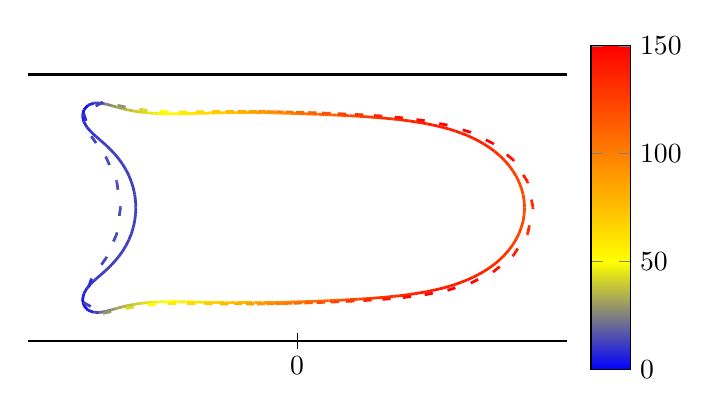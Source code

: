 \begin{tikzpicture}[scale=1.0]

\begin{axis}[
  hide axis,
  axis equal image,
  xmin = -05,
  xmax = +05,
  ymin = -3.0,
  ymax = +3.0,
  xtick = \empty,
  ytick = \empty,
  colorbar,
]

\addplot[line width=1pt,mesh,point meta=explicit,point meta min = 0, point meta max = 150]coordinates{
(-5.866e-01,1.759e+00) [8.737e+01]
(-6.272e-01,1.759e+00) [8.646e+01]
(-6.681e-01,1.76e+00) [8.552e+01]
(-7.094e-01,1.76e+00) [8.459e+01]
(-7.513e-01,1.761e+00) [8.363e+01]
(-7.939e-01,1.761e+00) [8.267e+01]
(-8.374e-01,1.762e+00) [8.168e+01]
(-8.821e-01,1.762e+00) [8.068e+01]
(-9.28e-01,1.762e+00) [7.963e+01]
(-9.753e-01,1.762e+00) [7.858e+01]
(-1.024e+00,1.762e+00) [7.748e+01]
(-1.074e+00,1.762e+00) [7.637e+01]
(-1.126e+00,1.762e+00) [7.521e+01]
(-1.18e+00,1.761e+00) [7.404e+01]
(-1.236e+00,1.761e+00) [7.282e+01]
(-1.293e+00,1.76e+00) [7.159e+01]
(-1.353e+00,1.759e+00) [7.031e+01]
(-1.414e+00,1.758e+00) [6.902e+01]
(-1.477e+00,1.757e+00) [6.769e+01]
(-1.543e+00,1.756e+00) [6.635e+01]
(-1.61e+00,1.754e+00) [6.497e+01]
(-1.68e+00,1.752e+00) [6.359e+01]
(-1.751e+00,1.751e+00) [6.218e+01]
(-1.825e+00,1.749e+00) [6.077e+01]
(-1.9e+00,1.747e+00) [5.934e+01]
(-1.978e+00,1.745e+00) [5.79e+01]
(-2.057e+00,1.744e+00) [5.645e+01]
(-2.139e+00,1.742e+00) [5.5e+01]
(-2.222e+00,1.741e+00) [5.354e+01]
(-2.308e+00,1.74e+00) [5.207e+01]
(-2.395e+00,1.741e+00) [5.058e+01]
(-2.484e+00,1.742e+00) [4.907e+01]
(-2.575e+00,1.745e+00) [4.754e+01]
(-2.668e+00,1.75e+00) [4.597e+01]
(-2.762e+00,1.757e+00) [4.434e+01]
(-2.858e+00,1.766e+00) [4.263e+01]
(-2.955e+00,1.779e+00) [4.083e+01]
(-3.054e+00,1.795e+00) [3.886e+01]
(-3.153e+00,1.815e+00) [3.67e+01]
(-3.253e+00,1.839e+00) [3.421e+01]
(-3.354e+00,1.866e+00) [3.131e+01]
(-3.456e+00,1.895e+00) [2.771e+01]
(-3.559e+00,1.923e+00) [2.318e+01]
(-3.666e+00,1.941e+00) [1.735e+01]
(-3.776e+00,1.938e+00) [1.055e+01]
(-3.88e+00,1.9e+00) [4.761e+00]
(-3.956e+00,1.818e+00) [2.755e+00]
(-3.983e+00,1.708e+00) [4.723e+00]
(-3.961e+00,1.596e+00) [7.465e+00]
(-3.904e+00,1.495e+00) [9.639e+00]
(-3.828e+00,1.407e+00) [1.089e+01]
(-3.742e+00,1.327e+00) [1.169e+01]
(-3.652e+00,1.249e+00) [1.212e+01]
(-3.563e+00,1.171e+00) [1.242e+01]
(-3.476e+00,1.088e+00) [1.255e+01]
(-3.393e+00,1.001e+00) [1.268e+01]
(-3.315e+00,9.083e-01) [1.27e+01]
(-3.244e+00,8.096e-01) [1.276e+01]
(-3.18e+00,7.054e-01) [1.273e+01]
(-3.125e+00,5.961e-01) [1.277e+01]
(-3.079e+00,4.824e-01) [1.273e+01]
(-3.043e+00,3.65e-01) [1.276e+01]
(-3.017e+00,2.449e-01) [1.272e+01]
(-3.001e+00,1.229e-01) [1.275e+01]
(-2.996e+00,-2.929e-09) [1.271e+01]
(-3.001e+00,-1.229e-01) [1.275e+01]
(-3.017e+00,-2.449e-01) [1.272e+01]
(-3.043e+00,-3.65e-01) [1.276e+01]
(-3.079e+00,-4.824e-01) [1.273e+01]
(-3.125e+00,-5.961e-01) [1.277e+01]
(-3.18e+00,-7.054e-01) [1.273e+01]
(-3.244e+00,-8.096e-01) [1.276e+01]
(-3.315e+00,-9.083e-01) [1.27e+01]
(-3.393e+00,-1.001e+00) [1.268e+01]
(-3.476e+00,-1.088e+00) [1.255e+01]
(-3.563e+00,-1.171e+00) [1.242e+01]
(-3.652e+00,-1.249e+00) [1.212e+01]
(-3.742e+00,-1.327e+00) [1.169e+01]
(-3.828e+00,-1.407e+00) [1.089e+01]
(-3.904e+00,-1.495e+00) [9.639e+00]
(-3.961e+00,-1.596e+00) [7.465e+00]
(-3.983e+00,-1.708e+00) [4.723e+00]
(-3.956e+00,-1.818e+00) [2.755e+00]
(-3.88e+00,-1.9e+00) [4.761e+00]
(-3.776e+00,-1.938e+00) [1.055e+01]
(-3.666e+00,-1.941e+00) [1.735e+01]
(-3.559e+00,-1.923e+00) [2.318e+01]
(-3.456e+00,-1.895e+00) [2.771e+01]
(-3.354e+00,-1.866e+00) [3.131e+01]
(-3.253e+00,-1.839e+00) [3.421e+01]
(-3.153e+00,-1.815e+00) [3.67e+01]
(-3.054e+00,-1.795e+00) [3.886e+01]
(-2.955e+00,-1.779e+00) [4.083e+01]
(-2.858e+00,-1.766e+00) [4.263e+01]
(-2.762e+00,-1.757e+00) [4.434e+01]
(-2.668e+00,-1.75e+00) [4.597e+01]
(-2.575e+00,-1.745e+00) [4.754e+01]
(-2.484e+00,-1.742e+00) [4.907e+01]
(-2.395e+00,-1.741e+00) [5.058e+01]
(-2.308e+00,-1.74e+00) [5.207e+01]
(-2.222e+00,-1.741e+00) [5.354e+01]
(-2.139e+00,-1.742e+00) [5.5e+01]
(-2.057e+00,-1.744e+00) [5.645e+01]
(-1.978e+00,-1.745e+00) [5.79e+01]
(-1.9e+00,-1.747e+00) [5.934e+01]
(-1.825e+00,-1.749e+00) [6.077e+01]
(-1.751e+00,-1.751e+00) [6.218e+01]
(-1.68e+00,-1.752e+00) [6.359e+01]
(-1.61e+00,-1.754e+00) [6.497e+01]
(-1.543e+00,-1.756e+00) [6.635e+01]
(-1.477e+00,-1.757e+00) [6.769e+01]
(-1.414e+00,-1.758e+00) [6.902e+01]
(-1.353e+00,-1.759e+00) [7.031e+01]
(-1.293e+00,-1.76e+00) [7.159e+01]
(-1.236e+00,-1.761e+00) [7.282e+01]
(-1.18e+00,-1.761e+00) [7.404e+01]
(-1.126e+00,-1.762e+00) [7.521e+01]
(-1.074e+00,-1.762e+00) [7.637e+01]
(-1.024e+00,-1.762e+00) [7.748e+01]
(-9.753e-01,-1.762e+00) [7.858e+01]
(-9.28e-01,-1.762e+00) [7.963e+01]
(-8.821e-01,-1.762e+00) [8.068e+01]
(-8.374e-01,-1.762e+00) [8.168e+01]
(-7.939e-01,-1.761e+00) [8.267e+01]
(-7.513e-01,-1.761e+00) [8.363e+01]
(-7.094e-01,-1.76e+00) [8.459e+01]
(-6.681e-01,-1.76e+00) [8.552e+01]
(-6.272e-01,-1.759e+00) [8.646e+01]
(-5.866e-01,-1.759e+00) [8.737e+01]
(-5.459e-01,-1.758e+00) [8.831e+01]
(-5.051e-01,-1.758e+00) [8.922e+01]
(-4.638e-01,-1.757e+00) [9.017e+01]
(-4.219e-01,-1.756e+00) [9.111e+01]
(-3.793e-01,-1.755e+00) [9.209e+01]
(-3.358e-01,-1.754e+00) [9.306e+01]
(-2.911e-01,-1.753e+00) [9.408e+01]
(-2.453e-01,-1.752e+00) [9.511e+01]
(-1.98e-01,-1.751e+00) [9.617e+01]
(-1.493e-01,-1.749e+00) [9.726e+01]
(-9.898e-02,-1.748e+00) [9.838e+01]
(-4.701e-02,-1.746e+00) [9.953e+01]
(6.712e-03,-1.745e+00) [1.007e+02]
(6.224e-02,-1.743e+00) [1.019e+02]
(1.196e-01,-1.741e+00) [1.032e+02]
(1.789e-01,-1.739e+00) [1.045e+02]
(2.402e-01,-1.737e+00) [1.058e+02]
(3.034e-01,-1.734e+00) [1.071e+02]
(3.686e-01,-1.732e+00) [1.085e+02]
(4.358e-01,-1.729e+00) [1.099e+02]
(5.051e-01,-1.726e+00) [1.113e+02]
(5.763e-01,-1.723e+00) [1.127e+02]
(6.496e-01,-1.72e+00) [1.142e+02]
(7.249e-01,-1.716e+00) [1.157e+02]
(8.022e-01,-1.713e+00) [1.172e+02]
(8.815e-01,-1.709e+00) [1.187e+02]
(9.627e-01,-1.704e+00) [1.202e+02]
(1.046e+00,-1.7e+00) [1.217e+02]
(1.131e+00,-1.695e+00) [1.231e+02]
(1.218e+00,-1.689e+00) [1.246e+02]
(1.307e+00,-1.683e+00) [1.261e+02]
(1.397e+00,-1.677e+00) [1.275e+02]
(1.49e+00,-1.669e+00) [1.289e+02]
(1.584e+00,-1.662e+00) [1.302e+02]
(1.68e+00,-1.653e+00) [1.315e+02]
(1.777e+00,-1.643e+00) [1.327e+02]
(1.876e+00,-1.633e+00) [1.338e+02]
(1.977e+00,-1.621e+00) [1.349e+02]
(2.078e+00,-1.607e+00) [1.358e+02]
(2.181e+00,-1.592e+00) [1.367e+02]
(2.286e+00,-1.575e+00) [1.374e+02]
(2.391e+00,-1.556e+00) [1.38e+02]
(2.497e+00,-1.535e+00) [1.384e+02]
(2.604e+00,-1.511e+00) [1.387e+02]
(2.712e+00,-1.484e+00) [1.388e+02]
(2.82e+00,-1.454e+00) [1.388e+02]
(2.928e+00,-1.42e+00) [1.386e+02]
(3.035e+00,-1.381e+00) [1.382e+02]
(3.143e+00,-1.339e+00) [1.376e+02]
(3.249e+00,-1.291e+00) [1.369e+02]
(3.353e+00,-1.238e+00) [1.36e+02]
(3.456e+00,-1.179e+00) [1.35e+02]
(3.556e+00,-1.115e+00) [1.338e+02]
(3.653e+00,-1.044e+00) [1.324e+02]
(3.745e+00,-9.656e-01) [1.31e+02]
(3.832e+00,-8.81e-01) [1.294e+02]
(3.912e+00,-7.897e-01) [1.278e+02]
(3.985e+00,-6.918e-01) [1.263e+02]
(4.05e+00,-5.876e-01) [1.247e+02]
(4.104e+00,-4.777e-01) [1.233e+02]
(4.148e+00,-3.63e-01) [1.221e+02]
(4.181e+00,-2.443e-01) [1.212e+02]
(4.2e+00,-1.228e-01) [1.206e+02]
(4.207e+00,2.899e-09) [1.204e+02]
(4.2e+00,1.228e-01) [1.206e+02]
(4.181e+00,2.443e-01) [1.212e+02]
(4.148e+00,3.63e-01) [1.221e+02]
(4.104e+00,4.777e-01) [1.233e+02]
(4.05e+00,5.876e-01) [1.247e+02]
(3.985e+00,6.918e-01) [1.263e+02]
(3.912e+00,7.897e-01) [1.278e+02]
(3.832e+00,8.81e-01) [1.294e+02]
(3.745e+00,9.656e-01) [1.31e+02]
(3.653e+00,1.044e+00) [1.324e+02]
(3.556e+00,1.115e+00) [1.338e+02]
(3.456e+00,1.179e+00) [1.35e+02]
(3.353e+00,1.238e+00) [1.36e+02]
(3.249e+00,1.291e+00) [1.369e+02]
(3.143e+00,1.339e+00) [1.376e+02]
(3.035e+00,1.381e+00) [1.382e+02]
(2.928e+00,1.42e+00) [1.386e+02]
(2.82e+00,1.454e+00) [1.388e+02]
(2.712e+00,1.484e+00) [1.388e+02]
(2.604e+00,1.511e+00) [1.387e+02]
(2.497e+00,1.535e+00) [1.384e+02]
(2.391e+00,1.556e+00) [1.38e+02]
(2.286e+00,1.575e+00) [1.374e+02]
(2.181e+00,1.592e+00) [1.367e+02]
(2.078e+00,1.607e+00) [1.358e+02]
(1.977e+00,1.621e+00) [1.349e+02]
(1.876e+00,1.633e+00) [1.338e+02]
(1.777e+00,1.643e+00) [1.327e+02]
(1.68e+00,1.653e+00) [1.315e+02]
(1.584e+00,1.662e+00) [1.302e+02]
(1.49e+00,1.669e+00) [1.289e+02]
(1.397e+00,1.677e+00) [1.275e+02]
(1.307e+00,1.683e+00) [1.261e+02]
(1.218e+00,1.689e+00) [1.246e+02]
(1.131e+00,1.695e+00) [1.231e+02]
(1.046e+00,1.7e+00) [1.217e+02]
(9.627e-01,1.704e+00) [1.202e+02]
(8.815e-01,1.709e+00) [1.187e+02]
(8.022e-01,1.713e+00) [1.172e+02]
(7.249e-01,1.716e+00) [1.157e+02]
(6.496e-01,1.72e+00) [1.142e+02]
(5.763e-01,1.723e+00) [1.127e+02]
(5.051e-01,1.726e+00) [1.113e+02]
(4.358e-01,1.729e+00) [1.099e+02]
(3.686e-01,1.732e+00) [1.085e+02]
(3.034e-01,1.734e+00) [1.071e+02]
(2.402e-01,1.737e+00) [1.058e+02]
(1.789e-01,1.739e+00) [1.045e+02]
(1.196e-01,1.741e+00) [1.032e+02]
(6.224e-02,1.743e+00) [1.019e+02]
(6.712e-03,1.745e+00) [1.007e+02]
(-4.701e-02,1.746e+00) [9.953e+01]
(-9.898e-02,1.748e+00) [9.838e+01]
(-1.493e-01,1.749e+00) [9.726e+01]
(-1.98e-01,1.751e+00) [9.617e+01]
(-2.453e-01,1.752e+00) [9.511e+01]
(-2.911e-01,1.753e+00) [9.408e+01]
(-3.358e-01,1.754e+00) [9.306e+01]
(-3.793e-01,1.755e+00) [9.209e+01]
(-4.219e-01,1.756e+00) [9.111e+01]
(-4.638e-01,1.757e+00) [9.017e+01]
(-5.051e-01,1.758e+00) [8.922e+01]
(-5.459e-01,1.758e+00) [8.831e+01]
(-5.866e-01,1.759e+00) [8.737e+01]
};

\addplot[line width=1pt,loosely dashed,mesh,point meta=explicit,point meta min = 0, point meta max = 150]coordinates{
(-4.115e-01,1.778e+00) [9.803e+01]
(-5.761e-01,1.781e+00) [9.416e+01]
(-7.529e-01,1.783e+00) [9.0e+01]
(-9.513e-01,1.784e+00) [8.536e+01]
(-1.178e+00,1.784e+00) [8.016e+01]
(-1.435e+00,1.782e+00) [7.441e+01]
(-1.725e+00,1.778e+00) [6.821e+01]
(-2.047e+00,1.774e+00) [6.171e+01]
(-2.4e+00,1.777e+00) [5.491e+01]
(-2.781e+00,1.8e+00) [4.745e+01]
(-3.184e+00,1.865e+00) [3.789e+01]
(-3.605e+00,1.957e+00) [2.051e+01]
(-3.966e+00,1.756e+00) [5.152e+00]
(-3.821e+00,1.325e+00) [1.282e+01]
(-3.546e+00,9.314e-01) [1.46e+01]
(-3.349e+00,4.854e-01) [1.507e+01]
(-3.281e+00,-1.11e-09) [1.518e+01]
(-3.349e+00,-4.854e-01) [1.507e+01]
(-3.546e+00,-9.314e-01) [1.46e+01]
(-3.821e+00,-1.325e+00) [1.282e+01]
(-3.966e+00,-1.756e+00) [5.152e+00]
(-3.605e+00,-1.957e+00) [2.051e+01]
(-3.184e+00,-1.865e+00) [3.789e+01]
(-2.781e+00,-1.8e+00) [4.745e+01]
(-2.4e+00,-1.777e+00) [5.491e+01]
(-2.047e+00,-1.774e+00) [6.171e+01]
(-1.725e+00,-1.778e+00) [6.821e+01]
(-1.435e+00,-1.782e+00) [7.441e+01]
(-1.178e+00,-1.784e+00) [8.016e+01]
(-9.513e-01,-1.784e+00) [8.536e+01]
(-7.529e-01,-1.783e+00) [9.0e+01]
(-5.761e-01,-1.781e+00) [9.416e+01]
(-4.115e-01,-1.778e+00) [9.803e+01]
(-2.469e-01,-1.774e+00) [1.019e+02]
(-7.016e-02,-1.77e+00) [1.06e+02]
(1.281e-01,-1.765e+00) [1.105e+02]
(3.54e-01,-1.758e+00) [1.156e+02]
(6.11e-01,-1.748e+00) [1.212e+02]
(9.001e-01,-1.736e+00) [1.271e+02]
(1.221e+00,-1.72e+00) [1.332e+02]
(1.573e+00,-1.698e+00) [1.392e+02]
(1.952e+00,-1.665e+00) [1.445e+02]
(2.357e+00,-1.613e+00) [1.485e+02]
(2.779e+00,-1.53e+00) [1.504e+02]
(3.209e+00,-1.397e+00) [1.497e+02]
(3.627e+00,-1.189e+00) [1.463e+02]
(3.998e+00,-8.854e-01) [1.407e+02]
(4.266e+00,-4.785e-01) [1.346e+02]
(4.365e+00,1.051e-09) [1.317e+02]
(4.266e+00,4.785e-01) [1.346e+02]
(3.998e+00,8.854e-01) [1.407e+02]
(3.627e+00,1.189e+00) [1.463e+02]
(3.209e+00,1.397e+00) [1.497e+02]
(2.779e+00,1.53e+00) [1.504e+02]
(2.357e+00,1.613e+00) [1.485e+02]
(1.952e+00,1.665e+00) [1.445e+02]
(1.573e+00,1.698e+00) [1.392e+02]
(1.221e+00,1.72e+00) [1.332e+02]
(9.001e-01,1.736e+00) [1.271e+02]
(6.11e-01,1.748e+00) [1.212e+02]
(3.54e-01,1.758e+00) [1.156e+02]
(1.281e-01,1.765e+00) [1.105e+02]
(-7.016e-02,1.77e+00) [1.06e+02]
(-2.469e-01,1.774e+00) [1.019e+02]
(-4.115e-01,1.778e+00) [9.803e+01]
};

\addplot[black,line width=1pt] coordinates{
  (-05,-2.47)
  (+05,-2.47)
};

\addplot[black,line width=1pt] coordinates{
  (-05,+2.47)
  (+05,+2.47)
};

\addplot[black,line width=0.2pt] coordinates{
  (+00,-2.32)
  (+00,-2.62)
};

\end{axis}

\node at (3.42,0.05) {$0$};


\end{tikzpicture}
